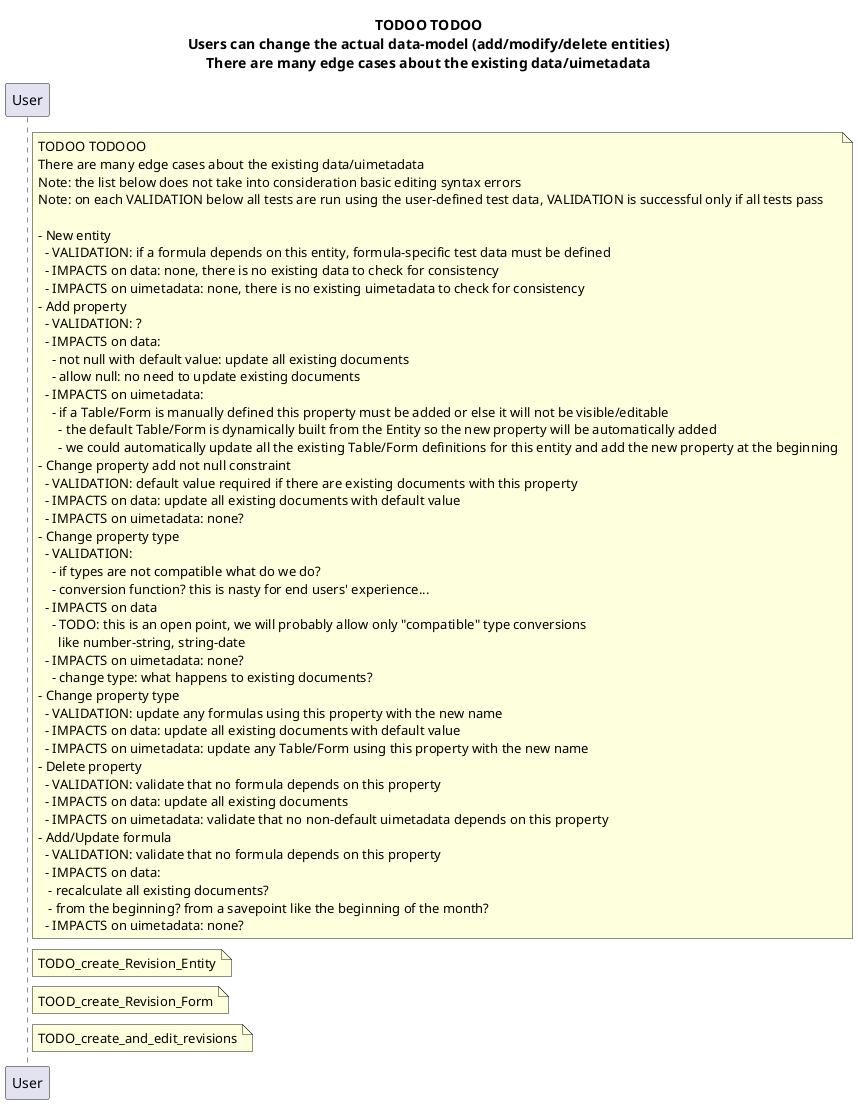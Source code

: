 @startuml metadata_flow

title
TODOO TODOO
Users can change the actual data-model (add/modify/delete entities)
There are many edge cases about the existing data/uimetadata
end title

note right User
TODOO TODOOO
There are many edge cases about the existing data/uimetadata
Note: the list below does not take into consideration basic editing syntax errors
Note: on each VALIDATION below all tests are run using the user-defined test data, VALIDATION is successful only if all tests pass

- New entity
  - VALIDATION: if a formula depends on this entity, formula-specific test data must be defined
  - IMPACTS on data: none, there is no existing data to check for consistency
  - IMPACTS on uimetadata: none, there is no existing uimetadata to check for consistency
- Add property
  - VALIDATION: ?
  - IMPACTS on data:
    - not null with default value: update all existing documents
    - allow null: no need to update existing documents
  - IMPACTS on uimetadata: 
    - if a Table/Form is manually defined this property must be added or else it will not be visible/editable
      - the default Table/Form is dynamically built from the Entity so the new property will be automatically added
      - we could automatically update all the existing Table/Form definitions for this entity and add the new property at the beginning
- Change property add not null constraint
  - VALIDATION: default value required if there are existing documents with this property 
  - IMPACTS on data: update all existing documents with default value
  - IMPACTS on uimetadata: none?
- Change property type
  - VALIDATION: 
    - if types are not compatible what do we do? 
    - conversion function? this is nasty for end users' experience...
  - IMPACTS on data
    - TODO: this is an open point, we will probably allow only "compatible" type conversions
      like number-string, string-date
  - IMPACTS on uimetadata: none?
    - change type: what happens to existing documents?
- Change property type
  - VALIDATION: update any formulas using this property with the new name
  - IMPACTS on data: update all existing documents with default value
  - IMPACTS on uimetadata: update any Table/Form using this property with the new name
- Delete property
  - VALIDATION: validate that no formula depends on this property
  - IMPACTS on data: update all existing documents
  - IMPACTS on uimetadata: validate that no non-default uimetadata depends on this property
- Add/Update formula
  - VALIDATION: validate that no formula depends on this property
  - IMPACTS on data:
   - recalculate all existing documents? 
   - from the beginning? from a savepoint like the beginning of the month?
  - IMPACTS on uimetadata: none?
end note

note right of User: TODO_create_Revision_Entity
note right of User: TOOD_create_Revision_Form
note right of User: TODO_create_and_edit_revisions

@enduml
